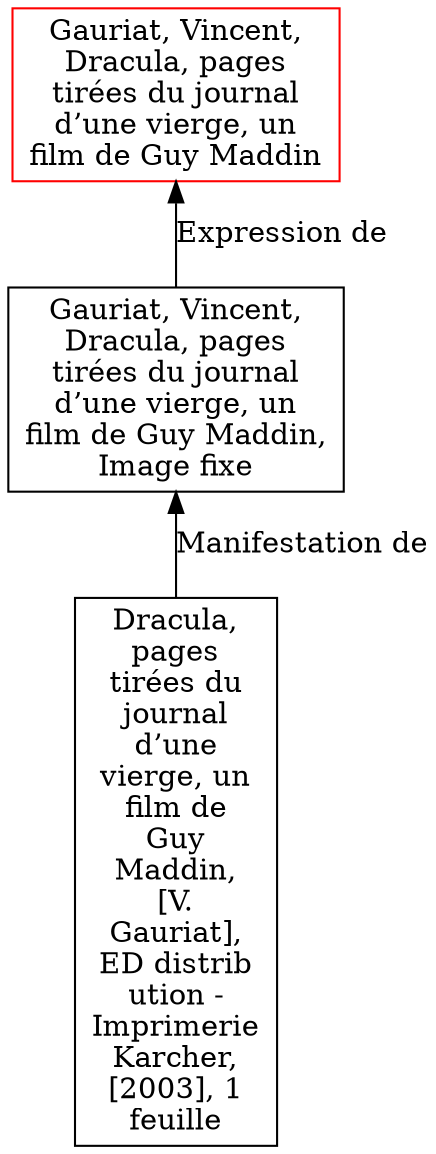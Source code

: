 // Notice UMLRM0169
digraph UMLRM0169 {
	node [align=left shape=rect]
	size="20,20"
	rankdir=BT
	UMLRM0169 [label="Gauriat, Vincent,
Dracula, pages
tirées du journal
d’une vierge, un
film de Guy Maddin" color=red]
	UMLRM0170 [label="Gauriat, Vincent,
Dracula, pages
tirées du journal
d’une vierge, un
film de Guy Maddin,
Image fixe"]
	UMLRM0170 -> UMLRM0169 [label="Expression de"]
	UMLRM0171 [label="Dracula,
pages
tirées du
journal
d’une
vierge, un
film de
Guy
Maddin,
[V.
Gauriat],
ED distrib
ution -
Imprimerie
Karcher,
[2003], 1
feuille"]
	UMLRM0171 -> UMLRM0170 [label="Manifestation de"]
}

